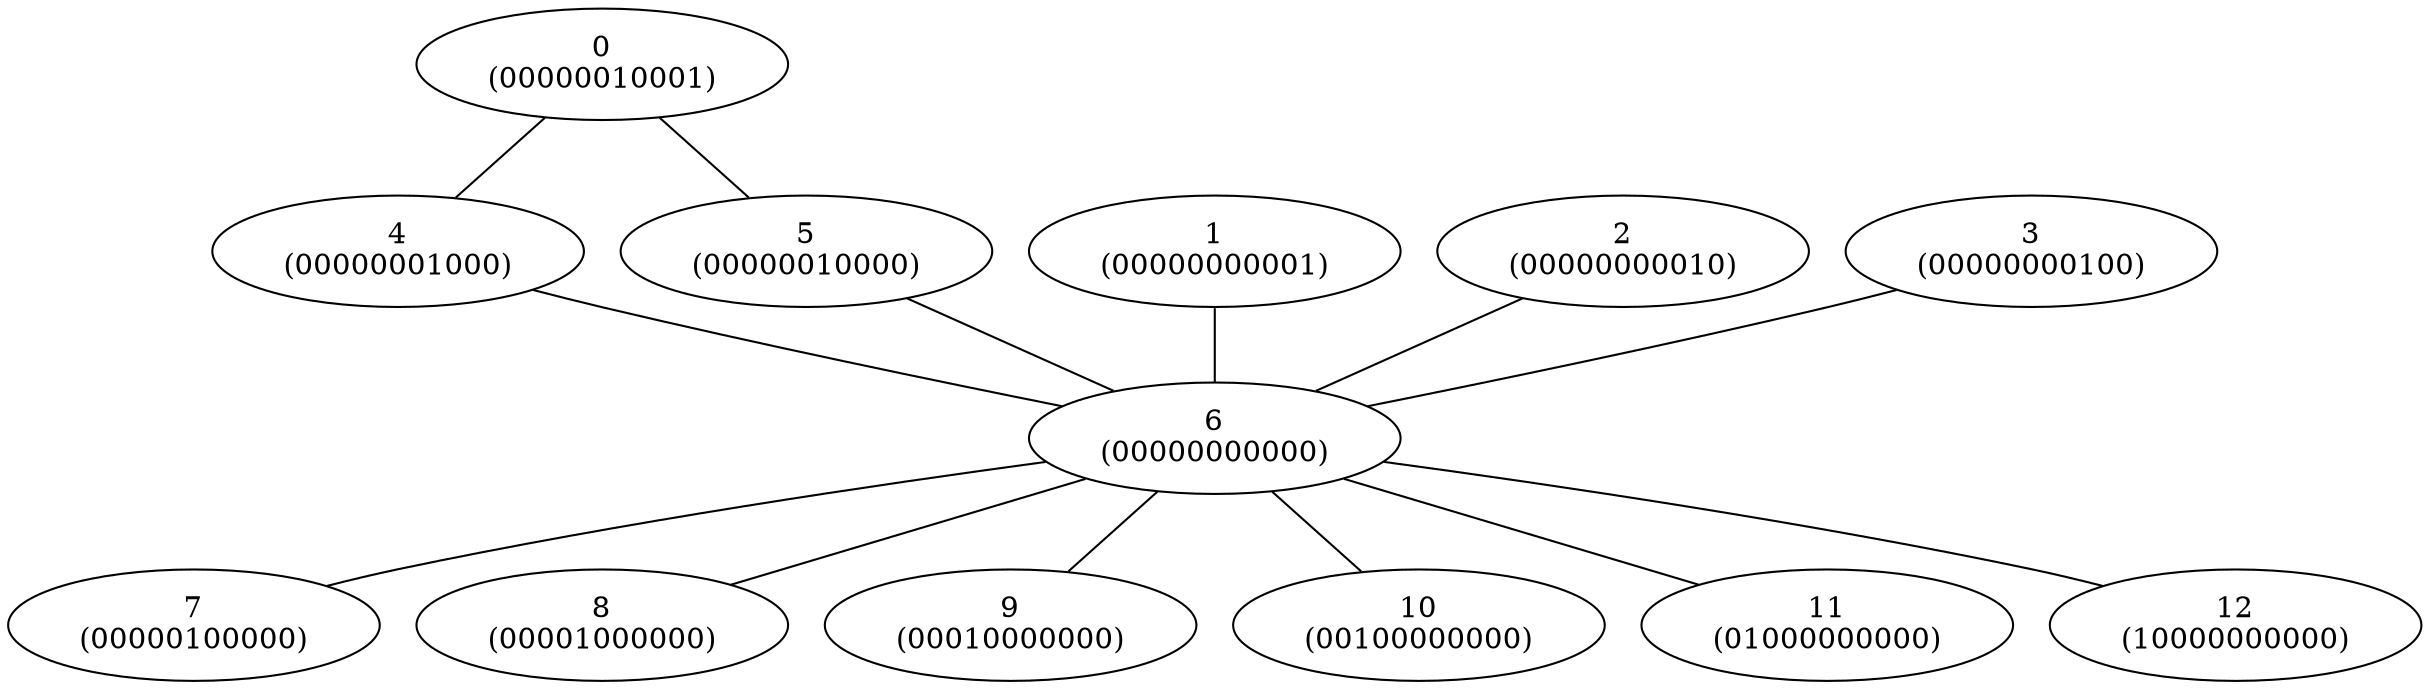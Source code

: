 graph fsm {
"0\n(00000010001)"--"4\n(00000001000)";
"0\n(00000010001)"--"5\n(00000010000)";
"1\n(00000000001)"--"6\n(00000000000)";
"2\n(00000000010)"--"6\n(00000000000)";
"3\n(00000000100)"--"6\n(00000000000)";
"4\n(00000001000)"--"6\n(00000000000)";
"5\n(00000010000)"--"6\n(00000000000)";
"6\n(00000000000)"--"7\n(00000100000)";
"6\n(00000000000)"--"8\n(00001000000)";
"6\n(00000000000)"--"9\n(00010000000)";
"6\n(00000000000)"--"10\n(00100000000)";
"6\n(00000000000)"--"11\n(01000000000)";
"6\n(00000000000)"--"12\n(10000000000)";
}